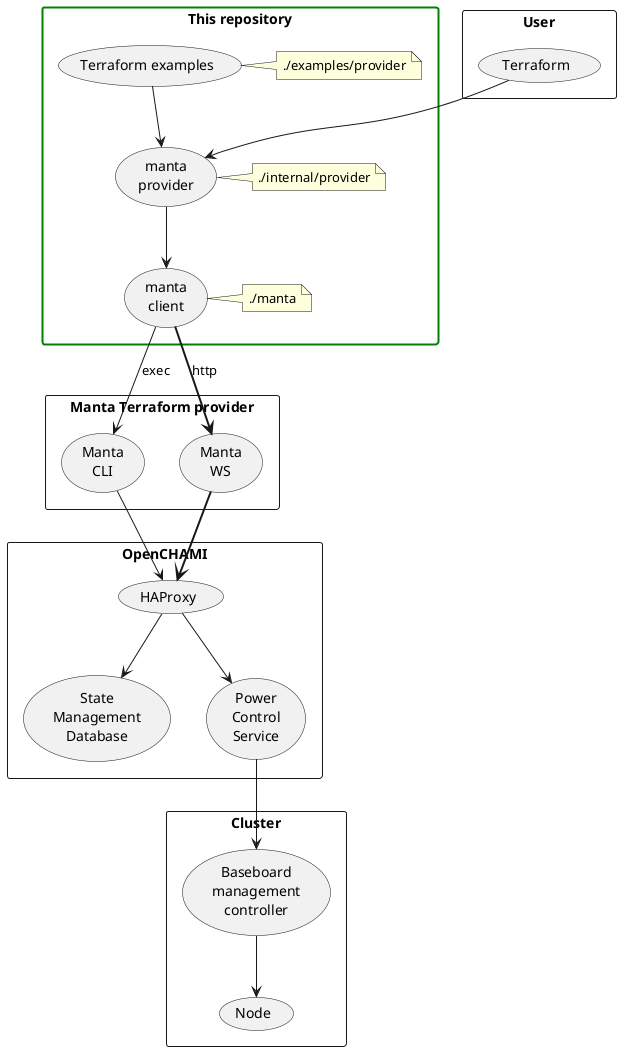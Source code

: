 @startuml

rectangle pc as "User" {
  (terraform) as "Terraform"
}

rectangle repo as "This repository" #line.bold;line:green {
  (terraform_examples) as "Terraform examples"
  note right of terraform_examples: ./examples/provider
  (terraform_manta_provider) as "manta\nprovider"
  note right of terraform_manta_provider: ./internal/provider
  (terraform_manta_client) as "manta\nclient"
  note right of terraform_manta_client: ./manta
}

rectangle manta_terraform_provider as "Manta Terraform provider" {
  (mantacli) as "Manta\nCLI"
  (mantaws) as "Manta\nWS"
}

rectangle openchami as "OpenCHAMI" {
  (smd) as "State\nManagement\nDatabase"
  (pcs) as "Power\nControl\nService"
  (haproxy) as "HAProxy"
}

rectangle cluster as "Cluster" {
  (bmc) as "Baseboard\nmanagement\ncontroller"
  (node) as "Node"
}

terraform --> terraform_manta_provider
terraform_examples --> terraform_manta_provider
terraform_manta_provider --> terraform_manta_client
terraform_manta_client --> mantacli : exec
terraform_manta_client --> mantaws #line.bold : http
mantacli --> haproxy
mantaws --> haproxy #line.bold
haproxy --> smd
haproxy --> pcs
pcs --> bmc
bmc --> node

@enduml
